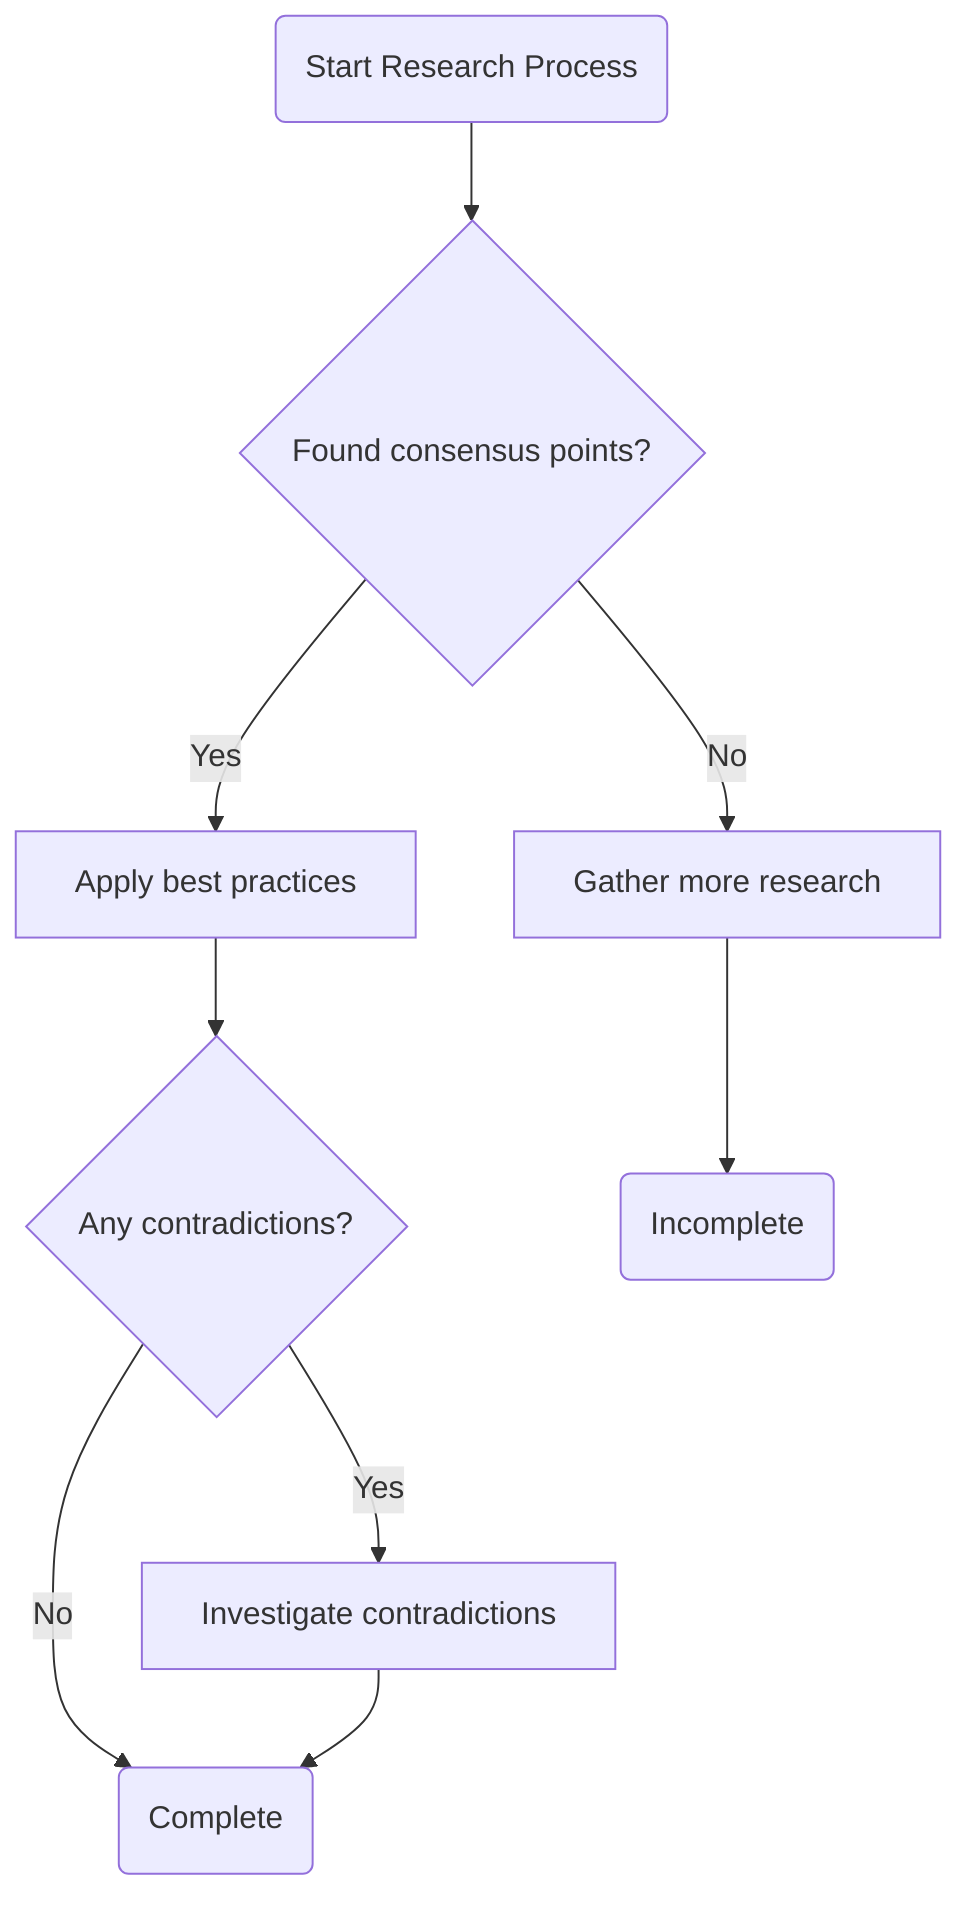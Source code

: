 graph TD
    A(Start Research Process)
    B{Found consensus points?}
    C[Apply best practices]
    D{Any contradictions?}
    E[Investigate contradictions]
    F(Complete)
    G[Gather more research]
    H(Incomplete)
    A --> B
    B -->|Yes| C
    B -->|No| G
    C --> D
    D -->|Yes| E
    D -->|No| F
    E --> F
    G --> H